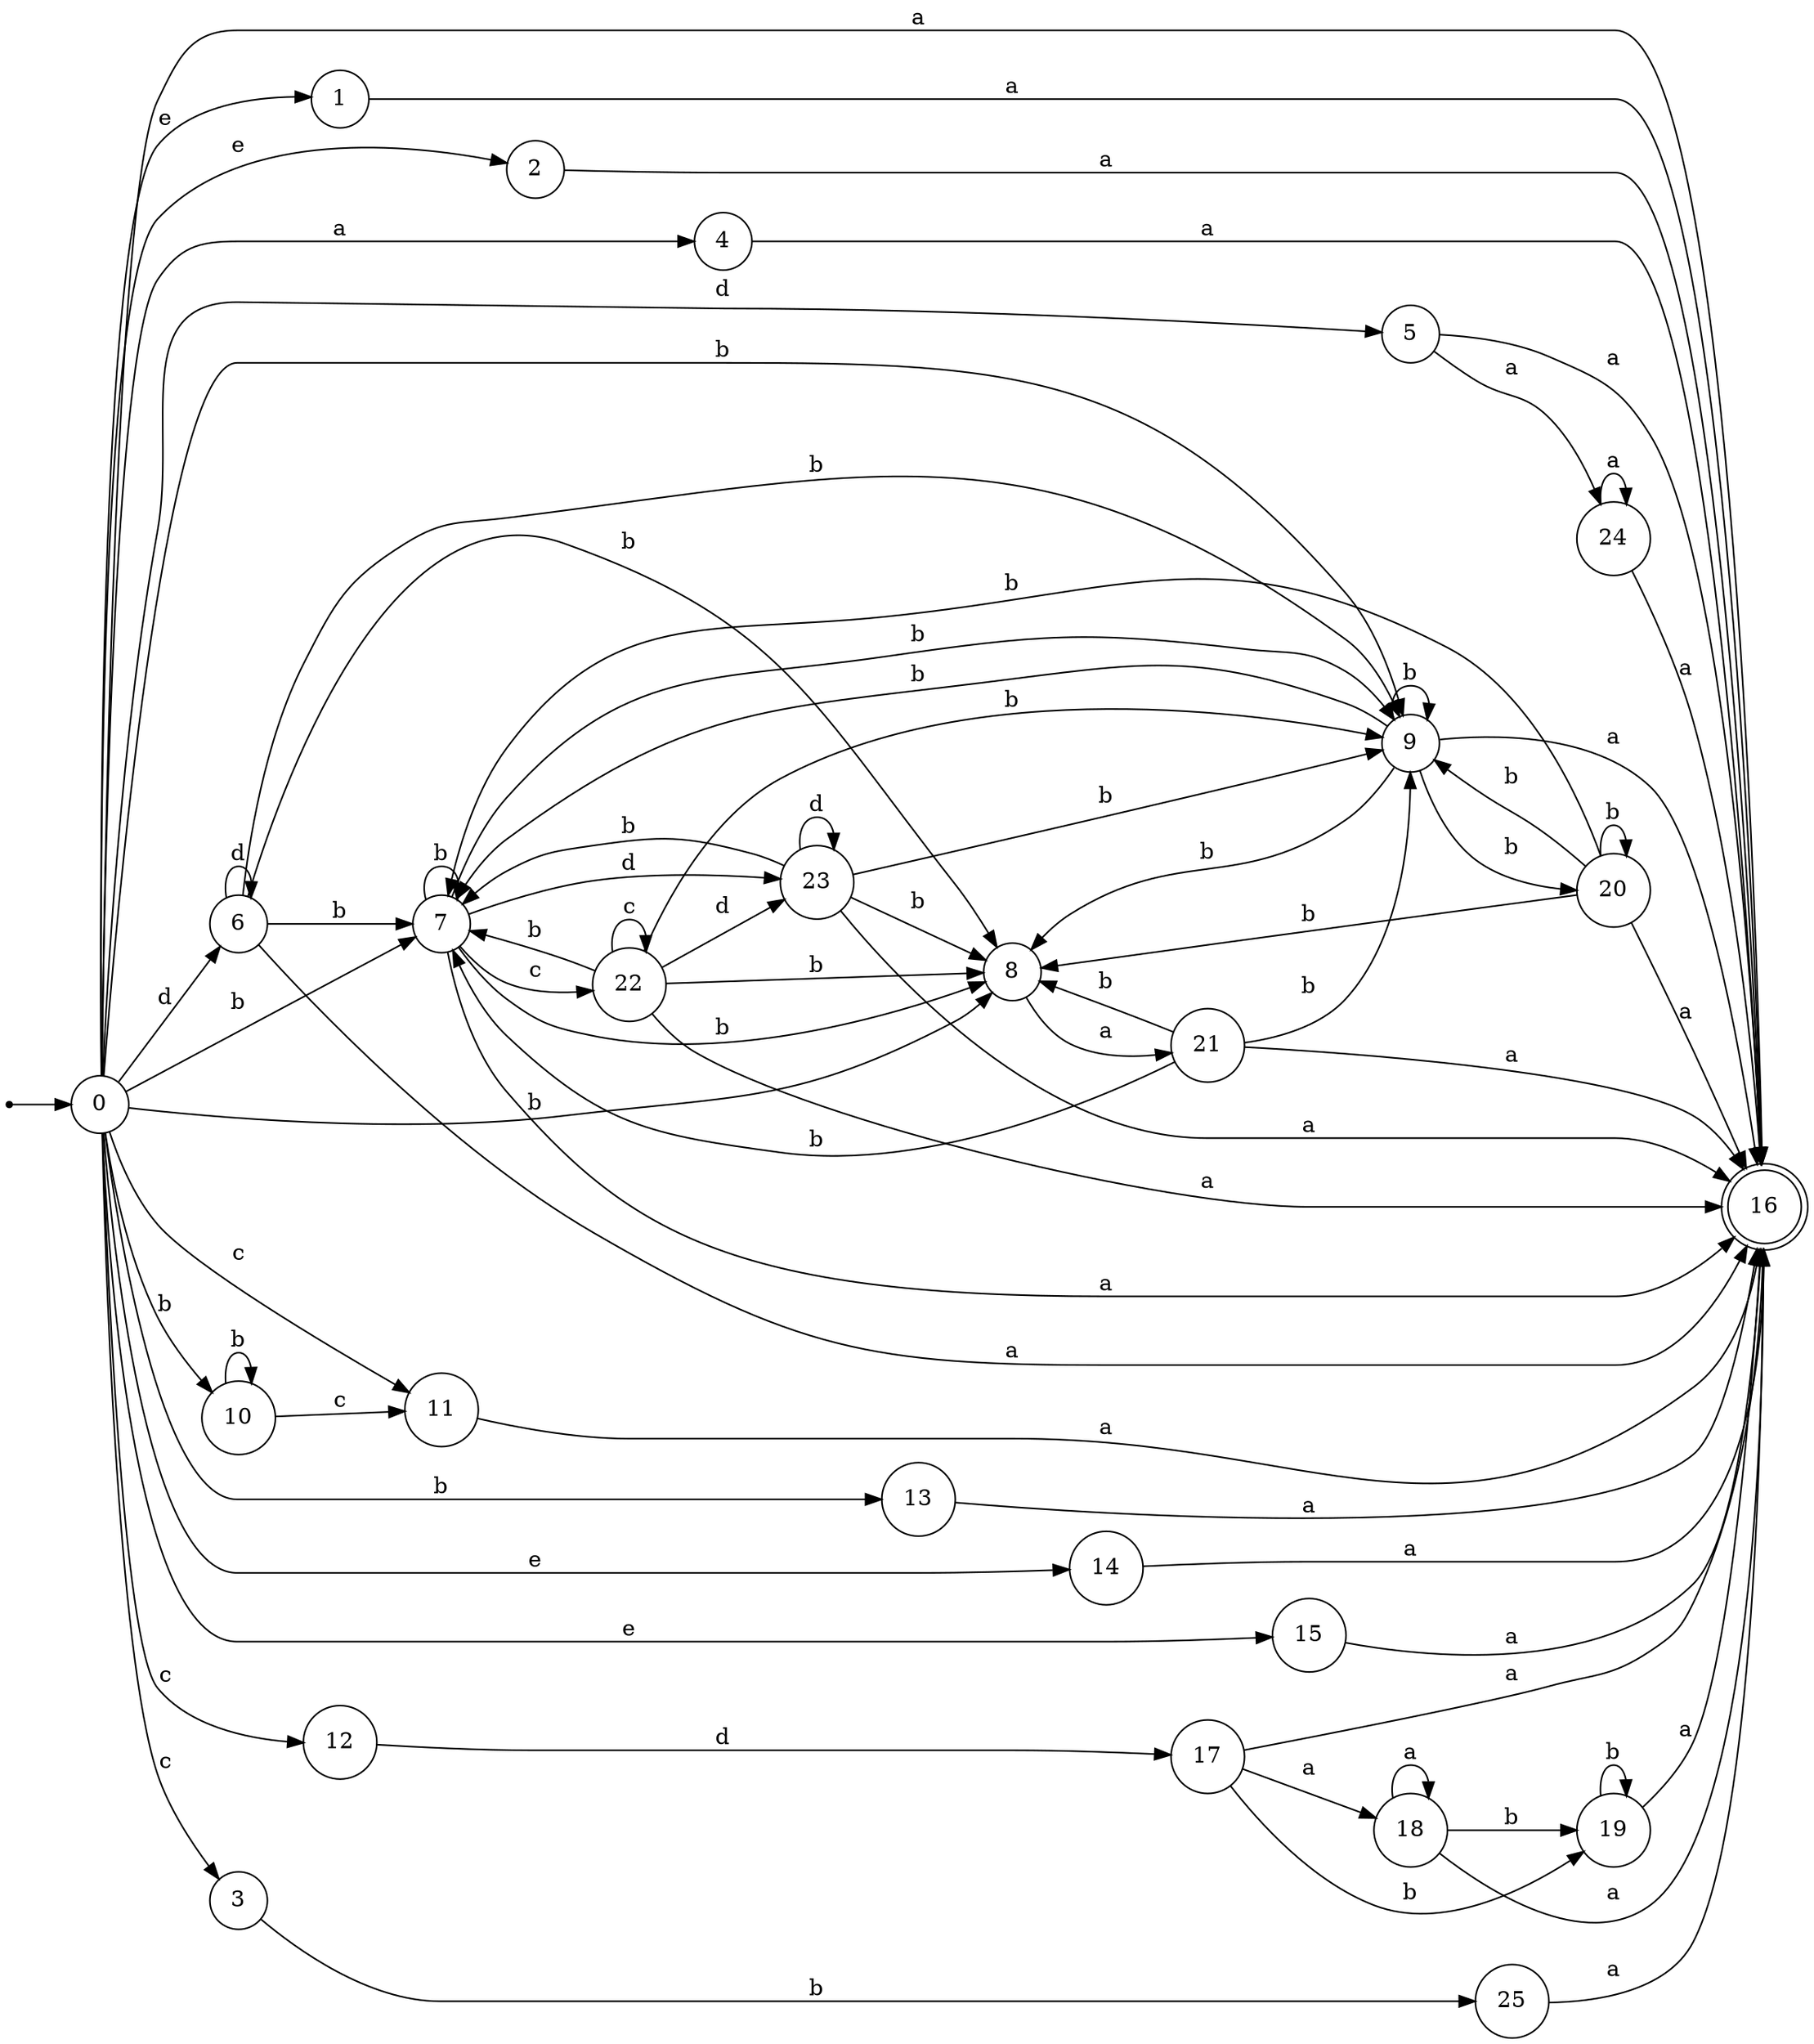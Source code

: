 digraph finite_state_machine {
rankdir=LR;
size="20,20";
node [shape = point]; "dummy0"
node [shape = circle]; "0";
"dummy0" -> "0";
node [shape = circle]; "1";
node [shape = circle]; "2";
node [shape = circle]; "3";
node [shape = circle]; "4";
node [shape = circle]; "5";
node [shape = circle]; "6";
node [shape = circle]; "7";
node [shape = circle]; "8";
node [shape = circle]; "9";
node [shape = circle]; "10";
node [shape = circle]; "11";
node [shape = circle]; "12";
node [shape = circle]; "13";
node [shape = circle]; "14";
node [shape = circle]; "15";
node [shape = doublecircle]; "16";node [shape = circle]; "17";
node [shape = circle]; "18";
node [shape = circle]; "19";
node [shape = circle]; "20";
node [shape = circle]; "21";
node [shape = circle]; "22";
node [shape = circle]; "23";
node [shape = circle]; "24";
node [shape = circle]; "25";
"0" -> "1" [label = "e"];
 "0" -> "2" [label = "e"];
 "0" -> "14" [label = "e"];
 "0" -> "15" [label = "e"];
 "0" -> "11" [label = "c"];
 "0" -> "3" [label = "c"];
 "0" -> "12" [label = "c"];
 "0" -> "16" [label = "a"];
 "0" -> "4" [label = "a"];
 "0" -> "5" [label = "d"];
 "0" -> "6" [label = "d"];
 "0" -> "7" [label = "b"];
 "0" -> "8" [label = "b"];
 "0" -> "9" [label = "b"];
 "0" -> "10" [label = "b"];
 "0" -> "13" [label = "b"];
 "15" -> "16" [label = "a"];
 "14" -> "16" [label = "a"];
 "13" -> "16" [label = "a"];
 "12" -> "17" [label = "d"];
 "17" -> "16" [label = "a"];
 "17" -> "18" [label = "a"];
 "17" -> "19" [label = "b"];
 "19" -> "19" [label = "b"];
 "19" -> "16" [label = "a"];
 "18" -> "16" [label = "a"];
 "18" -> "18" [label = "a"];
 "18" -> "19" [label = "b"];
 "11" -> "16" [label = "a"];
 "10" -> "10" [label = "b"];
 "10" -> "11" [label = "c"];
 "9" -> "8" [label = "b"];
 "9" -> "9" [label = "b"];
 "9" -> "20" [label = "b"];
 "9" -> "7" [label = "b"];
 "9" -> "16" [label = "a"];
 "20" -> "8" [label = "b"];
 "20" -> "9" [label = "b"];
 "20" -> "20" [label = "b"];
 "20" -> "7" [label = "b"];
 "20" -> "16" [label = "a"];
 "8" -> "21" [label = "a"];
 "21" -> "8" [label = "b"];
 "21" -> "9" [label = "b"];
 "21" -> "7" [label = "b"];
 "21" -> "16" [label = "a"];
 "7" -> "8" [label = "b"];
 "7" -> "9" [label = "b"];
 "7" -> "7" [label = "b"];
 "7" -> "22" [label = "c"];
 "7" -> "23" [label = "d"];
 "7" -> "16" [label = "a"];
 "23" -> "23" [label = "d"];
 "23" -> "8" [label = "b"];
 "23" -> "9" [label = "b"];
 "23" -> "7" [label = "b"];
 "23" -> "16" [label = "a"];
 "22" -> "22" [label = "c"];
 "22" -> "8" [label = "b"];
 "22" -> "9" [label = "b"];
 "22" -> "7" [label = "b"];
 "22" -> "23" [label = "d"];
 "22" -> "16" [label = "a"];
 "6" -> "6" [label = "d"];
 "6" -> "8" [label = "b"];
 "6" -> "9" [label = "b"];
 "6" -> "7" [label = "b"];
 "6" -> "16" [label = "a"];
 "5" -> "24" [label = "a"];
 "5" -> "16" [label = "a"];
 "24" -> "24" [label = "a"];
 "24" -> "16" [label = "a"];
 "4" -> "16" [label = "a"];
 "3" -> "25" [label = "b"];
 "25" -> "16" [label = "a"];
 "2" -> "16" [label = "a"];
 "1" -> "16" [label = "a"];
 }
